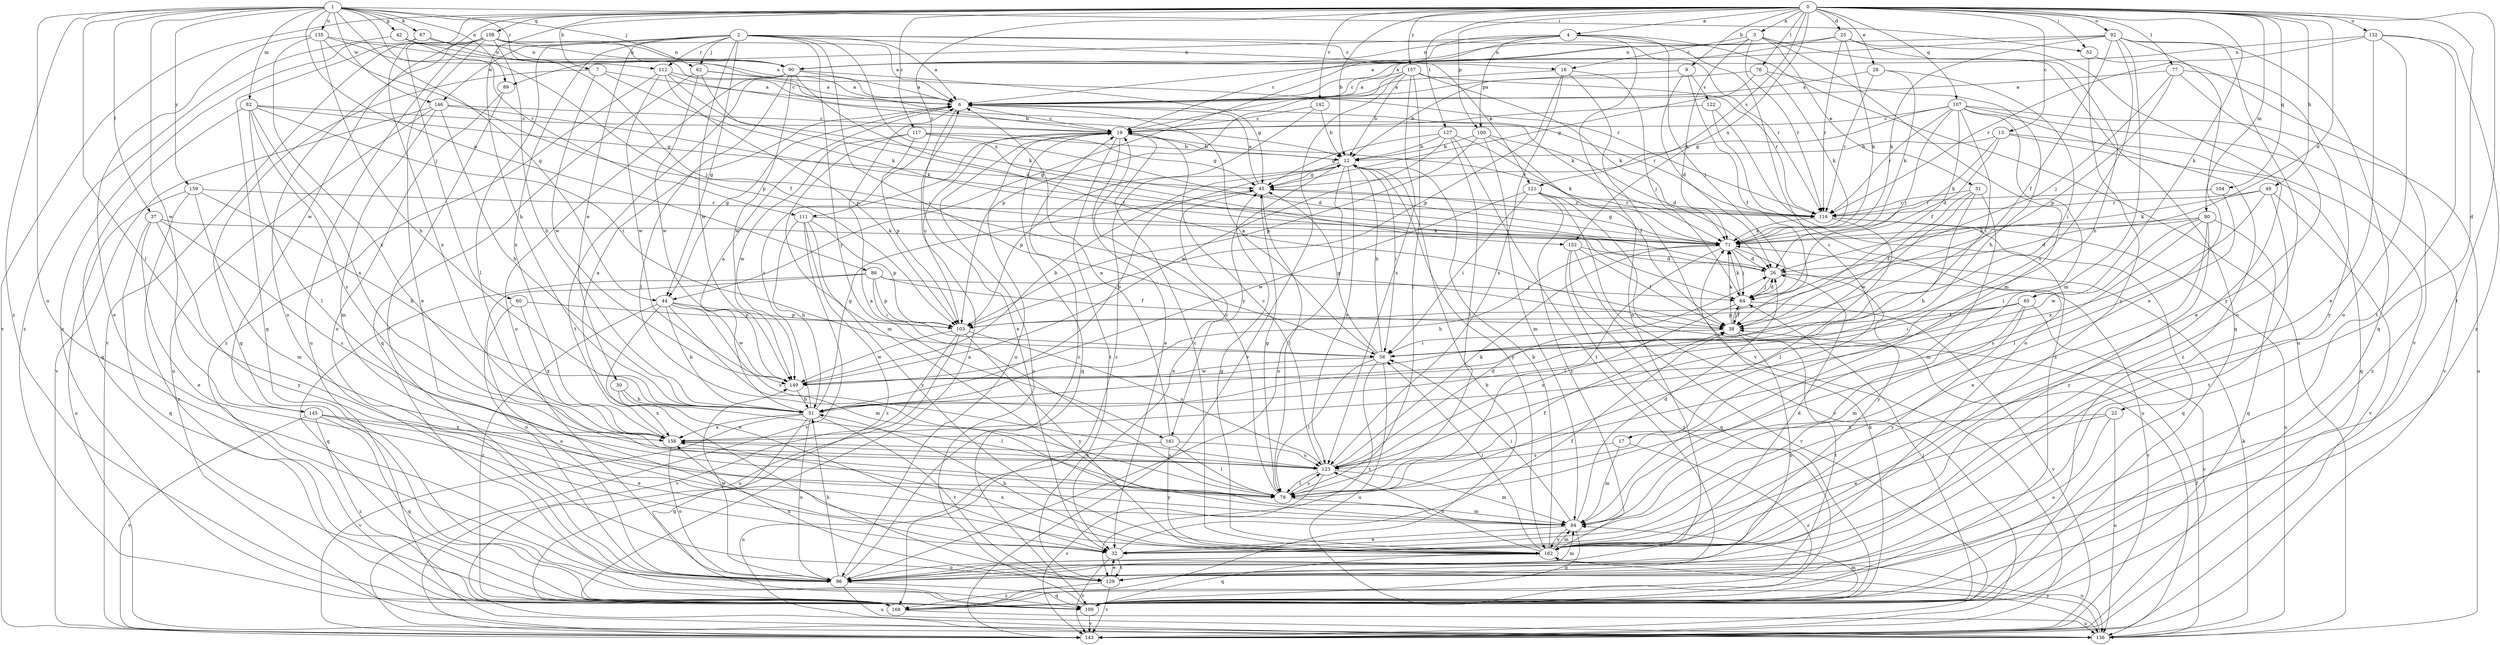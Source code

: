 strict digraph  {
0;
1;
2;
3;
4;
6;
7;
9;
12;
13;
16;
17;
19;
22;
25;
26;
28;
30;
31;
32;
37;
38;
42;
44;
45;
49;
51;
52;
58;
60;
62;
64;
65;
67;
71;
76;
77;
78;
80;
82;
84;
86;
89;
90;
92;
96;
100;
103;
104;
107;
108;
109;
111;
112;
116;
117;
121;
122;
123;
127;
129;
132;
135;
136;
142;
143;
145;
146;
149;
152;
156;
157;
159;
161;
162;
168;
0 -> 3  [label=a];
0 -> 4  [label=a];
0 -> 7  [label=b];
0 -> 9  [label=b];
0 -> 12  [label=b];
0 -> 13  [label=c];
0 -> 22  [label=d];
0 -> 25  [label=d];
0 -> 26  [label=d];
0 -> 28  [label=e];
0 -> 49  [label=h];
0 -> 51  [label=h];
0 -> 52  [label=i];
0 -> 60  [label=j];
0 -> 65  [label=k];
0 -> 76  [label=l];
0 -> 77  [label=l];
0 -> 80  [label=m];
0 -> 92  [label=o];
0 -> 100  [label=p];
0 -> 104  [label=q];
0 -> 107  [label=q];
0 -> 108  [label=q];
0 -> 111  [label=r];
0 -> 117  [label=s];
0 -> 121  [label=s];
0 -> 127  [label=t];
0 -> 129  [label=t];
0 -> 132  [label=u];
0 -> 142  [label=v];
0 -> 143  [label=v];
0 -> 145  [label=w];
0 -> 152  [label=x];
0 -> 157  [label=y];
1 -> 37  [label=f];
1 -> 42  [label=g];
1 -> 44  [label=g];
1 -> 52  [label=i];
1 -> 62  [label=j];
1 -> 67  [label=k];
1 -> 78  [label=l];
1 -> 82  [label=m];
1 -> 86  [label=n];
1 -> 89  [label=n];
1 -> 96  [label=o];
1 -> 111  [label=r];
1 -> 112  [label=r];
1 -> 135  [label=u];
1 -> 145  [label=w];
1 -> 146  [label=w];
1 -> 159  [label=y];
1 -> 168  [label=z];
2 -> 6  [label=a];
2 -> 16  [label=c];
2 -> 30  [label=e];
2 -> 44  [label=g];
2 -> 58  [label=i];
2 -> 62  [label=j];
2 -> 78  [label=l];
2 -> 112  [label=r];
2 -> 116  [label=r];
2 -> 121  [label=s];
2 -> 146  [label=w];
2 -> 149  [label=w];
2 -> 152  [label=x];
2 -> 156  [label=x];
2 -> 161  [label=y];
3 -> 6  [label=a];
3 -> 16  [label=c];
3 -> 31  [label=e];
3 -> 71  [label=k];
3 -> 84  [label=m];
3 -> 109  [label=q];
3 -> 116  [label=r];
4 -> 17  [label=c];
4 -> 19  [label=c];
4 -> 44  [label=g];
4 -> 64  [label=j];
4 -> 89  [label=n];
4 -> 90  [label=n];
4 -> 96  [label=o];
4 -> 100  [label=p];
4 -> 136  [label=u];
6 -> 19  [label=c];
6 -> 32  [label=e];
6 -> 44  [label=g];
6 -> 116  [label=r];
7 -> 6  [label=a];
7 -> 71  [label=k];
7 -> 109  [label=q];
7 -> 149  [label=w];
9 -> 12  [label=b];
9 -> 26  [label=d];
9 -> 38  [label=f];
9 -> 122  [label=s];
12 -> 45  [label=g];
12 -> 58  [label=i];
12 -> 96  [label=o];
12 -> 103  [label=p];
12 -> 123  [label=s];
12 -> 161  [label=y];
12 -> 162  [label=y];
13 -> 12  [label=b];
13 -> 26  [label=d];
13 -> 71  [label=k];
13 -> 109  [label=q];
13 -> 168  [label=z];
16 -> 6  [label=a];
16 -> 64  [label=j];
16 -> 103  [label=p];
16 -> 123  [label=s];
16 -> 143  [label=v];
17 -> 84  [label=m];
17 -> 123  [label=s];
17 -> 168  [label=z];
19 -> 12  [label=b];
19 -> 32  [label=e];
19 -> 96  [label=o];
19 -> 109  [label=q];
19 -> 116  [label=r];
19 -> 129  [label=t];
22 -> 32  [label=e];
22 -> 96  [label=o];
22 -> 136  [label=u];
22 -> 156  [label=x];
25 -> 19  [label=c];
25 -> 51  [label=h];
25 -> 71  [label=k];
25 -> 90  [label=n];
25 -> 116  [label=r];
25 -> 162  [label=y];
26 -> 64  [label=j];
26 -> 143  [label=v];
28 -> 6  [label=a];
28 -> 58  [label=i];
28 -> 71  [label=k];
28 -> 116  [label=r];
30 -> 51  [label=h];
30 -> 78  [label=l];
30 -> 156  [label=x];
31 -> 38  [label=f];
31 -> 51  [label=h];
31 -> 84  [label=m];
31 -> 116  [label=r];
31 -> 149  [label=w];
32 -> 38  [label=f];
32 -> 129  [label=t];
32 -> 143  [label=v];
37 -> 32  [label=e];
37 -> 71  [label=k];
37 -> 109  [label=q];
37 -> 123  [label=s];
37 -> 162  [label=y];
38 -> 58  [label=i];
38 -> 64  [label=j];
38 -> 71  [label=k];
38 -> 96  [label=o];
38 -> 129  [label=t];
42 -> 6  [label=a];
42 -> 90  [label=n];
42 -> 103  [label=p];
42 -> 168  [label=z];
44 -> 32  [label=e];
44 -> 51  [label=h];
44 -> 84  [label=m];
44 -> 103  [label=p];
44 -> 123  [label=s];
44 -> 149  [label=w];
44 -> 168  [label=z];
45 -> 6  [label=a];
45 -> 32  [label=e];
45 -> 78  [label=l];
45 -> 116  [label=r];
49 -> 71  [label=k];
49 -> 116  [label=r];
49 -> 129  [label=t];
49 -> 143  [label=v];
49 -> 156  [label=x];
51 -> 6  [label=a];
51 -> 12  [label=b];
51 -> 19  [label=c];
51 -> 45  [label=g];
51 -> 96  [label=o];
51 -> 109  [label=q];
51 -> 129  [label=t];
51 -> 143  [label=v];
51 -> 156  [label=x];
52 -> 143  [label=v];
52 -> 162  [label=y];
58 -> 6  [label=a];
58 -> 12  [label=b];
58 -> 45  [label=g];
58 -> 78  [label=l];
58 -> 129  [label=t];
58 -> 136  [label=u];
58 -> 149  [label=w];
60 -> 96  [label=o];
60 -> 103  [label=p];
60 -> 156  [label=x];
62 -> 6  [label=a];
62 -> 26  [label=d];
62 -> 71  [label=k];
62 -> 109  [label=q];
62 -> 149  [label=w];
64 -> 26  [label=d];
64 -> 38  [label=f];
64 -> 71  [label=k];
64 -> 123  [label=s];
64 -> 143  [label=v];
65 -> 38  [label=f];
65 -> 58  [label=i];
65 -> 84  [label=m];
65 -> 103  [label=p];
65 -> 143  [label=v];
65 -> 162  [label=y];
67 -> 64  [label=j];
67 -> 90  [label=n];
67 -> 156  [label=x];
67 -> 168  [label=z];
71 -> 26  [label=d];
71 -> 45  [label=g];
71 -> 51  [label=h];
71 -> 64  [label=j];
71 -> 78  [label=l];
71 -> 162  [label=y];
76 -> 6  [label=a];
76 -> 45  [label=g];
76 -> 51  [label=h];
76 -> 71  [label=k];
77 -> 6  [label=a];
77 -> 32  [label=e];
77 -> 64  [label=j];
77 -> 103  [label=p];
77 -> 162  [label=y];
78 -> 6  [label=a];
78 -> 19  [label=c];
78 -> 38  [label=f];
78 -> 45  [label=g];
78 -> 84  [label=m];
78 -> 123  [label=s];
80 -> 26  [label=d];
80 -> 32  [label=e];
80 -> 71  [label=k];
80 -> 109  [label=q];
80 -> 123  [label=s];
80 -> 149  [label=w];
80 -> 162  [label=y];
82 -> 19  [label=c];
82 -> 45  [label=g];
82 -> 58  [label=i];
82 -> 78  [label=l];
82 -> 109  [label=q];
82 -> 123  [label=s];
82 -> 156  [label=x];
84 -> 26  [label=d];
84 -> 32  [label=e];
84 -> 58  [label=i];
84 -> 109  [label=q];
84 -> 162  [label=y];
86 -> 38  [label=f];
86 -> 58  [label=i];
86 -> 64  [label=j];
86 -> 96  [label=o];
86 -> 103  [label=p];
86 -> 109  [label=q];
89 -> 96  [label=o];
89 -> 129  [label=t];
90 -> 6  [label=a];
90 -> 38  [label=f];
90 -> 45  [label=g];
90 -> 78  [label=l];
90 -> 96  [label=o];
90 -> 129  [label=t];
90 -> 149  [label=w];
92 -> 6  [label=a];
92 -> 32  [label=e];
92 -> 38  [label=f];
92 -> 71  [label=k];
92 -> 84  [label=m];
92 -> 90  [label=n];
92 -> 96  [label=o];
92 -> 109  [label=q];
92 -> 123  [label=s];
96 -> 19  [label=c];
96 -> 51  [label=h];
96 -> 84  [label=m];
96 -> 109  [label=q];
96 -> 136  [label=u];
96 -> 149  [label=w];
100 -> 12  [label=b];
100 -> 26  [label=d];
100 -> 38  [label=f];
100 -> 84  [label=m];
100 -> 103  [label=p];
103 -> 19  [label=c];
103 -> 123  [label=s];
103 -> 136  [label=u];
103 -> 143  [label=v];
103 -> 149  [label=w];
103 -> 162  [label=y];
104 -> 78  [label=l];
104 -> 116  [label=r];
107 -> 19  [label=c];
107 -> 38  [label=f];
107 -> 45  [label=g];
107 -> 58  [label=i];
107 -> 64  [label=j];
107 -> 78  [label=l];
107 -> 116  [label=r];
107 -> 136  [label=u];
107 -> 143  [label=v];
107 -> 168  [label=z];
108 -> 6  [label=a];
108 -> 19  [label=c];
108 -> 32  [label=e];
108 -> 51  [label=h];
108 -> 90  [label=n];
108 -> 96  [label=o];
108 -> 109  [label=q];
108 -> 136  [label=u];
108 -> 143  [label=v];
109 -> 19  [label=c];
109 -> 64  [label=j];
109 -> 71  [label=k];
109 -> 84  [label=m];
109 -> 143  [label=v];
111 -> 51  [label=h];
111 -> 71  [label=k];
111 -> 103  [label=p];
111 -> 143  [label=v];
111 -> 162  [label=y];
111 -> 168  [label=z];
112 -> 6  [label=a];
112 -> 12  [label=b];
112 -> 71  [label=k];
112 -> 103  [label=p];
112 -> 149  [label=w];
112 -> 168  [label=z];
116 -> 71  [label=k];
116 -> 78  [label=l];
116 -> 109  [label=q];
116 -> 136  [label=u];
117 -> 12  [label=b];
117 -> 26  [label=d];
117 -> 45  [label=g];
117 -> 84  [label=m];
117 -> 103  [label=p];
117 -> 149  [label=w];
121 -> 58  [label=i];
121 -> 116  [label=r];
121 -> 136  [label=u];
121 -> 143  [label=v];
121 -> 149  [label=w];
121 -> 162  [label=y];
122 -> 19  [label=c];
122 -> 96  [label=o];
122 -> 168  [label=z];
123 -> 19  [label=c];
123 -> 26  [label=d];
123 -> 71  [label=k];
123 -> 78  [label=l];
123 -> 84  [label=m];
123 -> 143  [label=v];
123 -> 156  [label=x];
127 -> 12  [label=b];
127 -> 45  [label=g];
127 -> 71  [label=k];
127 -> 78  [label=l];
127 -> 129  [label=t];
127 -> 149  [label=w];
129 -> 32  [label=e];
129 -> 143  [label=v];
129 -> 156  [label=x];
129 -> 168  [label=z];
132 -> 32  [label=e];
132 -> 90  [label=n];
132 -> 96  [label=o];
132 -> 116  [label=r];
132 -> 129  [label=t];
132 -> 168  [label=z];
135 -> 38  [label=f];
135 -> 51  [label=h];
135 -> 90  [label=n];
135 -> 96  [label=o];
135 -> 116  [label=r];
135 -> 156  [label=x];
136 -> 38  [label=f];
136 -> 71  [label=k];
136 -> 162  [label=y];
142 -> 12  [label=b];
142 -> 19  [label=c];
142 -> 168  [label=z];
145 -> 32  [label=e];
145 -> 109  [label=q];
145 -> 143  [label=v];
145 -> 156  [label=x];
145 -> 168  [label=z];
146 -> 19  [label=c];
146 -> 51  [label=h];
146 -> 71  [label=k];
146 -> 84  [label=m];
146 -> 136  [label=u];
146 -> 143  [label=v];
149 -> 12  [label=b];
149 -> 51  [label=h];
152 -> 26  [label=d];
152 -> 38  [label=f];
152 -> 109  [label=q];
152 -> 143  [label=v];
152 -> 168  [label=z];
156 -> 6  [label=a];
156 -> 96  [label=o];
156 -> 123  [label=s];
157 -> 6  [label=a];
157 -> 12  [label=b];
157 -> 71  [label=k];
157 -> 78  [label=l];
157 -> 103  [label=p];
157 -> 116  [label=r];
157 -> 123  [label=s];
157 -> 143  [label=v];
159 -> 51  [label=h];
159 -> 84  [label=m];
159 -> 116  [label=r];
159 -> 136  [label=u];
159 -> 168  [label=z];
161 -> 6  [label=a];
161 -> 78  [label=l];
161 -> 123  [label=s];
161 -> 136  [label=u];
161 -> 162  [label=y];
162 -> 12  [label=b];
162 -> 19  [label=c];
162 -> 26  [label=d];
162 -> 45  [label=g];
162 -> 51  [label=h];
162 -> 58  [label=i];
162 -> 84  [label=m];
162 -> 96  [label=o];
162 -> 109  [label=q];
162 -> 123  [label=s];
162 -> 136  [label=u];
162 -> 156  [label=x];
168 -> 6  [label=a];
168 -> 12  [label=b];
168 -> 136  [label=u];
}
